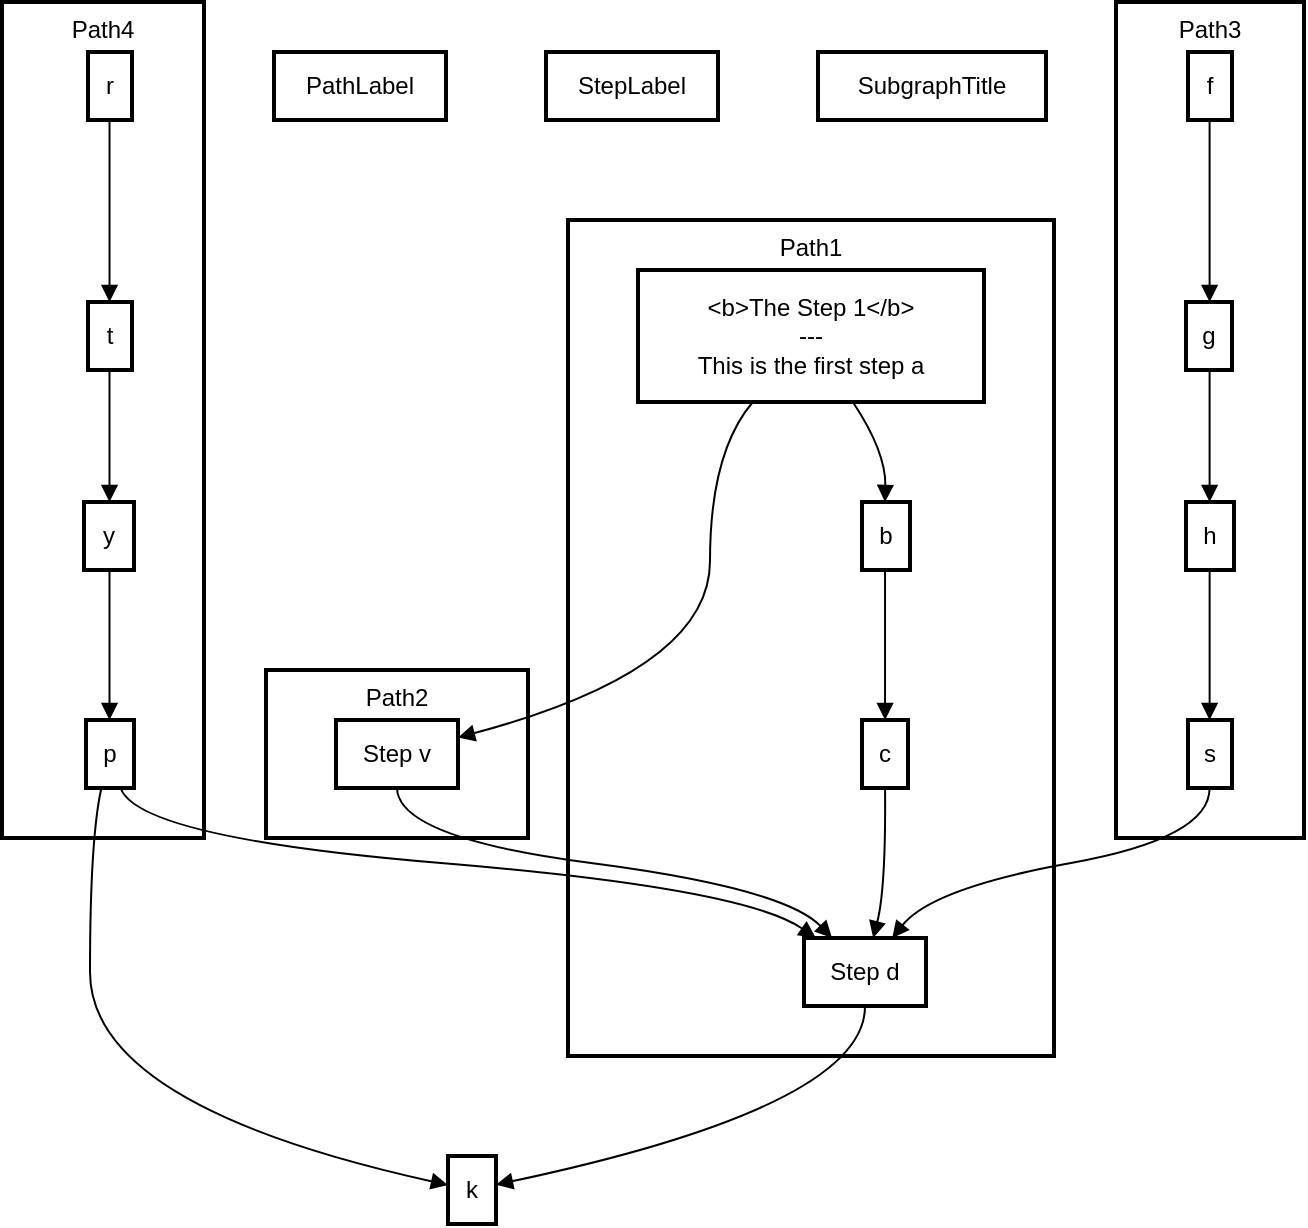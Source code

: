 <mxfile version="24.5.2" type="device">
  <diagram name="Page-1" id="fydVLxd786Y8-frbGGSZ">
    <mxGraphModel dx="1434" dy="738" grid="1" gridSize="10" guides="1" tooltips="1" connect="1" arrows="1" fold="1" page="1" pageScale="1" pageWidth="850" pageHeight="1100" math="0" shadow="0">
      <root>
        <mxCell id="0" />
        <mxCell id="1" parent="0" />
        <mxCell id="2ytM8fm2wGrNWbEA7cSL-38" value="Path4" style="whiteSpace=wrap;strokeWidth=2;verticalAlign=top;" vertex="1" parent="1">
          <mxGeometry x="20" y="20" width="101" height="418" as="geometry" />
        </mxCell>
        <mxCell id="2ytM8fm2wGrNWbEA7cSL-39" value="t" style="whiteSpace=wrap;strokeWidth=2;" vertex="1" parent="1">
          <mxGeometry x="63" y="170" width="22" height="34" as="geometry" />
        </mxCell>
        <mxCell id="2ytM8fm2wGrNWbEA7cSL-40" value="r" style="whiteSpace=wrap;strokeWidth=2;" vertex="1" parent="1">
          <mxGeometry x="63" y="45" width="22" height="34" as="geometry" />
        </mxCell>
        <mxCell id="2ytM8fm2wGrNWbEA7cSL-41" value="y" style="whiteSpace=wrap;strokeWidth=2;" vertex="1" parent="1">
          <mxGeometry x="61" y="270" width="25" height="34" as="geometry" />
        </mxCell>
        <mxCell id="2ytM8fm2wGrNWbEA7cSL-42" value="p" style="whiteSpace=wrap;strokeWidth=2;" vertex="1" parent="1">
          <mxGeometry x="62" y="379" width="24" height="34" as="geometry" />
        </mxCell>
        <mxCell id="2ytM8fm2wGrNWbEA7cSL-43" value="Path3" style="whiteSpace=wrap;strokeWidth=2;verticalAlign=top;" vertex="1" parent="1">
          <mxGeometry x="577" y="20" width="94" height="418" as="geometry" />
        </mxCell>
        <mxCell id="2ytM8fm2wGrNWbEA7cSL-44" value="g" style="whiteSpace=wrap;strokeWidth=2;" vertex="1" parent="1">
          <mxGeometry x="612" y="170" width="23" height="34" as="geometry" />
        </mxCell>
        <mxCell id="2ytM8fm2wGrNWbEA7cSL-45" value="f" style="whiteSpace=wrap;strokeWidth=2;" vertex="1" parent="1">
          <mxGeometry x="613" y="45" width="22" height="34" as="geometry" />
        </mxCell>
        <mxCell id="2ytM8fm2wGrNWbEA7cSL-46" value="h" style="whiteSpace=wrap;strokeWidth=2;" vertex="1" parent="1">
          <mxGeometry x="612" y="270" width="24" height="34" as="geometry" />
        </mxCell>
        <mxCell id="2ytM8fm2wGrNWbEA7cSL-47" value="s" style="whiteSpace=wrap;strokeWidth=2;" vertex="1" parent="1">
          <mxGeometry x="613" y="379" width="22" height="34" as="geometry" />
        </mxCell>
        <mxCell id="2ytM8fm2wGrNWbEA7cSL-48" value="Path2" style="whiteSpace=wrap;strokeWidth=2;verticalAlign=top;" vertex="1" parent="1">
          <mxGeometry x="152" y="354" width="131" height="84" as="geometry" />
        </mxCell>
        <mxCell id="2ytM8fm2wGrNWbEA7cSL-49" value="Step v" style="whiteSpace=wrap;strokeWidth=2;" vertex="1" parent="1">
          <mxGeometry x="187" y="379" width="61" height="34" as="geometry" />
        </mxCell>
        <mxCell id="2ytM8fm2wGrNWbEA7cSL-50" value="Path1" style="whiteSpace=wrap;strokeWidth=2;verticalAlign=top;" vertex="1" parent="1">
          <mxGeometry x="303" y="129" width="243" height="418" as="geometry" />
        </mxCell>
        <mxCell id="2ytM8fm2wGrNWbEA7cSL-51" value="b" style="whiteSpace=wrap;strokeWidth=2;" vertex="1" parent="1">
          <mxGeometry x="450" y="270" width="24" height="34" as="geometry" />
        </mxCell>
        <mxCell id="2ytM8fm2wGrNWbEA7cSL-52" value="&lt;b&gt;The Step 1&lt;/b&gt;&#xa;---&#xa;This is the first step a" style="whiteSpace=wrap;strokeWidth=2;" vertex="1" parent="1">
          <mxGeometry x="338" y="154" width="173" height="66" as="geometry" />
        </mxCell>
        <mxCell id="2ytM8fm2wGrNWbEA7cSL-53" value="c" style="whiteSpace=wrap;strokeWidth=2;" vertex="1" parent="1">
          <mxGeometry x="450" y="379" width="23" height="34" as="geometry" />
        </mxCell>
        <mxCell id="2ytM8fm2wGrNWbEA7cSL-54" value="Step d" style="whiteSpace=wrap;strokeWidth=2;" vertex="1" parent="1">
          <mxGeometry x="421" y="488" width="61" height="34" as="geometry" />
        </mxCell>
        <mxCell id="2ytM8fm2wGrNWbEA7cSL-55" value="PathLabel" style="whiteSpace=wrap;strokeWidth=2;" vertex="1" parent="1">
          <mxGeometry x="156" y="45" width="86" height="34" as="geometry" />
        </mxCell>
        <mxCell id="2ytM8fm2wGrNWbEA7cSL-56" value="StepLabel" style="whiteSpace=wrap;strokeWidth=2;" vertex="1" parent="1">
          <mxGeometry x="292" y="45" width="86" height="34" as="geometry" />
        </mxCell>
        <mxCell id="2ytM8fm2wGrNWbEA7cSL-57" value="SubgraphTitle" style="whiteSpace=wrap;strokeWidth=2;" vertex="1" parent="1">
          <mxGeometry x="428" y="45" width="114" height="34" as="geometry" />
        </mxCell>
        <mxCell id="2ytM8fm2wGrNWbEA7cSL-58" value="k" style="whiteSpace=wrap;strokeWidth=2;" vertex="1" parent="1">
          <mxGeometry x="243" y="597" width="24" height="34" as="geometry" />
        </mxCell>
        <mxCell id="2ytM8fm2wGrNWbEA7cSL-59" value="" style="curved=1;startArrow=none;endArrow=block;exitX=0.621;exitY=1;entryX=0.48;entryY=0;rounded=0;" edge="1" parent="1" source="2ytM8fm2wGrNWbEA7cSL-52" target="2ytM8fm2wGrNWbEA7cSL-51">
          <mxGeometry relative="1" as="geometry">
            <Array as="points">
              <mxPoint x="462" y="245" />
            </Array>
          </mxGeometry>
        </mxCell>
        <mxCell id="2ytM8fm2wGrNWbEA7cSL-60" value="" style="curved=1;startArrow=none;endArrow=block;exitX=0.48;exitY=1;entryX=0.501;entryY=0;rounded=0;" edge="1" parent="1" source="2ytM8fm2wGrNWbEA7cSL-51" target="2ytM8fm2wGrNWbEA7cSL-53">
          <mxGeometry relative="1" as="geometry">
            <Array as="points" />
          </mxGeometry>
        </mxCell>
        <mxCell id="2ytM8fm2wGrNWbEA7cSL-61" value="" style="curved=1;startArrow=none;endArrow=block;exitX=0.501;exitY=1;entryX=0.567;entryY=0;rounded=0;" edge="1" parent="1" source="2ytM8fm2wGrNWbEA7cSL-53" target="2ytM8fm2wGrNWbEA7cSL-54">
          <mxGeometry relative="1" as="geometry">
            <Array as="points">
              <mxPoint x="462" y="463" />
            </Array>
          </mxGeometry>
        </mxCell>
        <mxCell id="2ytM8fm2wGrNWbEA7cSL-62" value="" style="curved=1;startArrow=none;endArrow=block;exitX=0.332;exitY=1;entryX=0.996;entryY=0.26;rounded=0;" edge="1" parent="1" source="2ytM8fm2wGrNWbEA7cSL-52" target="2ytM8fm2wGrNWbEA7cSL-49">
          <mxGeometry relative="1" as="geometry">
            <Array as="points">
              <mxPoint x="374" y="245" />
              <mxPoint x="374" y="354" />
            </Array>
          </mxGeometry>
        </mxCell>
        <mxCell id="2ytM8fm2wGrNWbEA7cSL-63" value="" style="curved=1;startArrow=none;endArrow=block;exitX=0.5;exitY=1;entryX=0.23;entryY=0;rounded=0;" edge="1" parent="1" source="2ytM8fm2wGrNWbEA7cSL-49" target="2ytM8fm2wGrNWbEA7cSL-54">
          <mxGeometry relative="1" as="geometry">
            <Array as="points">
              <mxPoint x="218" y="438" />
              <mxPoint x="411" y="463" />
            </Array>
          </mxGeometry>
        </mxCell>
        <mxCell id="2ytM8fm2wGrNWbEA7cSL-64" value="" style="curved=1;startArrow=none;endArrow=block;exitX=0.491;exitY=1;entryX=0.513;entryY=0;rounded=0;" edge="1" parent="1" source="2ytM8fm2wGrNWbEA7cSL-45" target="2ytM8fm2wGrNWbEA7cSL-44">
          <mxGeometry relative="1" as="geometry">
            <Array as="points" />
          </mxGeometry>
        </mxCell>
        <mxCell id="2ytM8fm2wGrNWbEA7cSL-65" value="" style="curved=1;startArrow=none;endArrow=block;exitX=0.513;exitY=1;entryX=0.492;entryY=0;rounded=0;" edge="1" parent="1" source="2ytM8fm2wGrNWbEA7cSL-44" target="2ytM8fm2wGrNWbEA7cSL-46">
          <mxGeometry relative="1" as="geometry">
            <Array as="points" />
          </mxGeometry>
        </mxCell>
        <mxCell id="2ytM8fm2wGrNWbEA7cSL-66" value="" style="curved=1;startArrow=none;endArrow=block;exitX=0.492;exitY=1;entryX=0.491;entryY=0;rounded=0;" edge="1" parent="1" source="2ytM8fm2wGrNWbEA7cSL-46" target="2ytM8fm2wGrNWbEA7cSL-47">
          <mxGeometry relative="1" as="geometry">
            <Array as="points" />
          </mxGeometry>
        </mxCell>
        <mxCell id="2ytM8fm2wGrNWbEA7cSL-67" value="" style="curved=1;startArrow=none;endArrow=block;exitX=0.491;exitY=1;entryX=0.723;entryY=0;rounded=0;" edge="1" parent="1" source="2ytM8fm2wGrNWbEA7cSL-47" target="2ytM8fm2wGrNWbEA7cSL-54">
          <mxGeometry relative="1" as="geometry">
            <Array as="points">
              <mxPoint x="624" y="438" />
              <mxPoint x="485" y="463" />
            </Array>
          </mxGeometry>
        </mxCell>
        <mxCell id="2ytM8fm2wGrNWbEA7cSL-68" value="" style="curved=1;startArrow=none;endArrow=block;exitX=0.489;exitY=1;entryX=0.489;entryY=0;rounded=0;" edge="1" parent="1" source="2ytM8fm2wGrNWbEA7cSL-40" target="2ytM8fm2wGrNWbEA7cSL-39">
          <mxGeometry relative="1" as="geometry">
            <Array as="points" />
          </mxGeometry>
        </mxCell>
        <mxCell id="2ytM8fm2wGrNWbEA7cSL-69" value="" style="curved=1;startArrow=none;endArrow=block;exitX=0.489;exitY=1;entryX=0.51;entryY=0;rounded=0;" edge="1" parent="1" source="2ytM8fm2wGrNWbEA7cSL-39" target="2ytM8fm2wGrNWbEA7cSL-41">
          <mxGeometry relative="1" as="geometry">
            <Array as="points" />
          </mxGeometry>
        </mxCell>
        <mxCell id="2ytM8fm2wGrNWbEA7cSL-70" value="" style="curved=1;startArrow=none;endArrow=block;exitX=0.51;exitY=1;entryX=0.49;entryY=0;rounded=0;" edge="1" parent="1" source="2ytM8fm2wGrNWbEA7cSL-41" target="2ytM8fm2wGrNWbEA7cSL-42">
          <mxGeometry relative="1" as="geometry">
            <Array as="points" />
          </mxGeometry>
        </mxCell>
        <mxCell id="2ytM8fm2wGrNWbEA7cSL-71" value="" style="curved=1;startArrow=none;endArrow=block;exitX=0.721;exitY=1;entryX=0.097;entryY=0;rounded=0;" edge="1" parent="1" source="2ytM8fm2wGrNWbEA7cSL-42" target="2ytM8fm2wGrNWbEA7cSL-54">
          <mxGeometry relative="1" as="geometry">
            <Array as="points">
              <mxPoint x="88" y="438" />
              <mxPoint x="391" y="463" />
            </Array>
          </mxGeometry>
        </mxCell>
        <mxCell id="2ytM8fm2wGrNWbEA7cSL-72" value="" style="curved=1;startArrow=none;endArrow=block;exitX=0.5;exitY=1;entryX=0.98;entryY=0.425;rounded=0;" edge="1" parent="1" source="2ytM8fm2wGrNWbEA7cSL-54" target="2ytM8fm2wGrNWbEA7cSL-58">
          <mxGeometry relative="1" as="geometry">
            <Array as="points">
              <mxPoint x="452" y="572" />
            </Array>
          </mxGeometry>
        </mxCell>
        <mxCell id="2ytM8fm2wGrNWbEA7cSL-73" value="" style="curved=1;startArrow=none;endArrow=block;exitX=0.321;exitY=1;entryX=-0.02;entryY=0.422;rounded=0;" edge="1" parent="1" source="2ytM8fm2wGrNWbEA7cSL-42" target="2ytM8fm2wGrNWbEA7cSL-58">
          <mxGeometry relative="1" as="geometry">
            <Array as="points">
              <mxPoint x="64" y="438" />
              <mxPoint x="64" y="572" />
            </Array>
          </mxGeometry>
        </mxCell>
      </root>
    </mxGraphModel>
  </diagram>
</mxfile>
